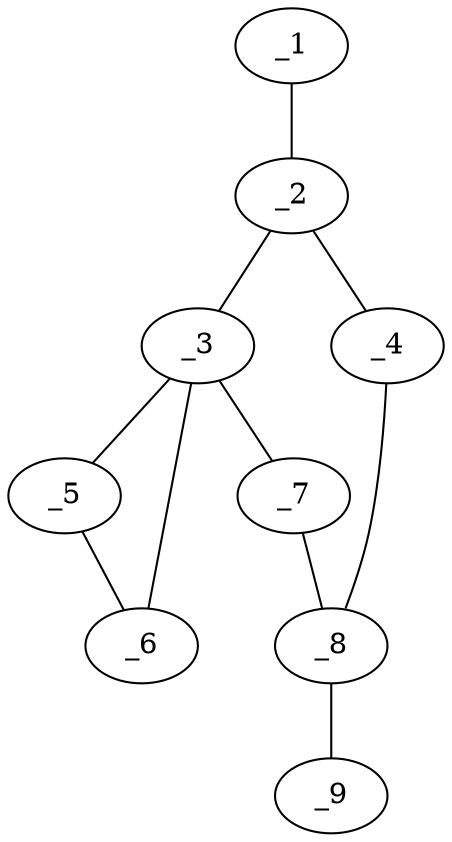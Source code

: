 graph molid98431 {
	_1	 [charge=0,
		chem=2,
		symbol="O  ",
		x=2,
		y="-0.4622"];
	_2	 [charge=0,
		chem=1,
		symbol="C  ",
		x="2.9511",
		y="-0.1531"];
	_1 -- _2	 [valence=2];
	_3	 [charge=0,
		chem=1,
		symbol="C  ",
		x="3.7601",
		y="-0.7409"];
	_2 -- _3	 [valence=1];
	_4	 [charge=0,
		chem=4,
		symbol="N  ",
		x="3.2601",
		y="0.7979"];
	_2 -- _4	 [valence=1];
	_5	 [charge=0,
		chem=1,
		symbol="C  ",
		x="4.2601",
		y="-1.6069"];
	_3 -- _5	 [valence=1];
	_6	 [charge=0,
		chem=1,
		symbol="C  ",
		x="3.2601",
		y="-1.6069"];
	_3 -- _6	 [valence=1];
	_7	 [charge=0,
		chem=4,
		symbol="N  ",
		x="4.5691",
		y="-0.1531"];
	_3 -- _7	 [valence=1];
	_8	 [charge=0,
		chem=1,
		symbol="C  ",
		x="4.2601",
		y="0.7979"];
	_4 -- _8	 [valence=1];
	_5 -- _6	 [valence=1];
	_7 -- _8	 [valence=1];
	_9	 [charge=0,
		chem=2,
		symbol="O  ",
		x="4.8479",
		y="1.6069"];
	_8 -- _9	 [valence=2];
}
